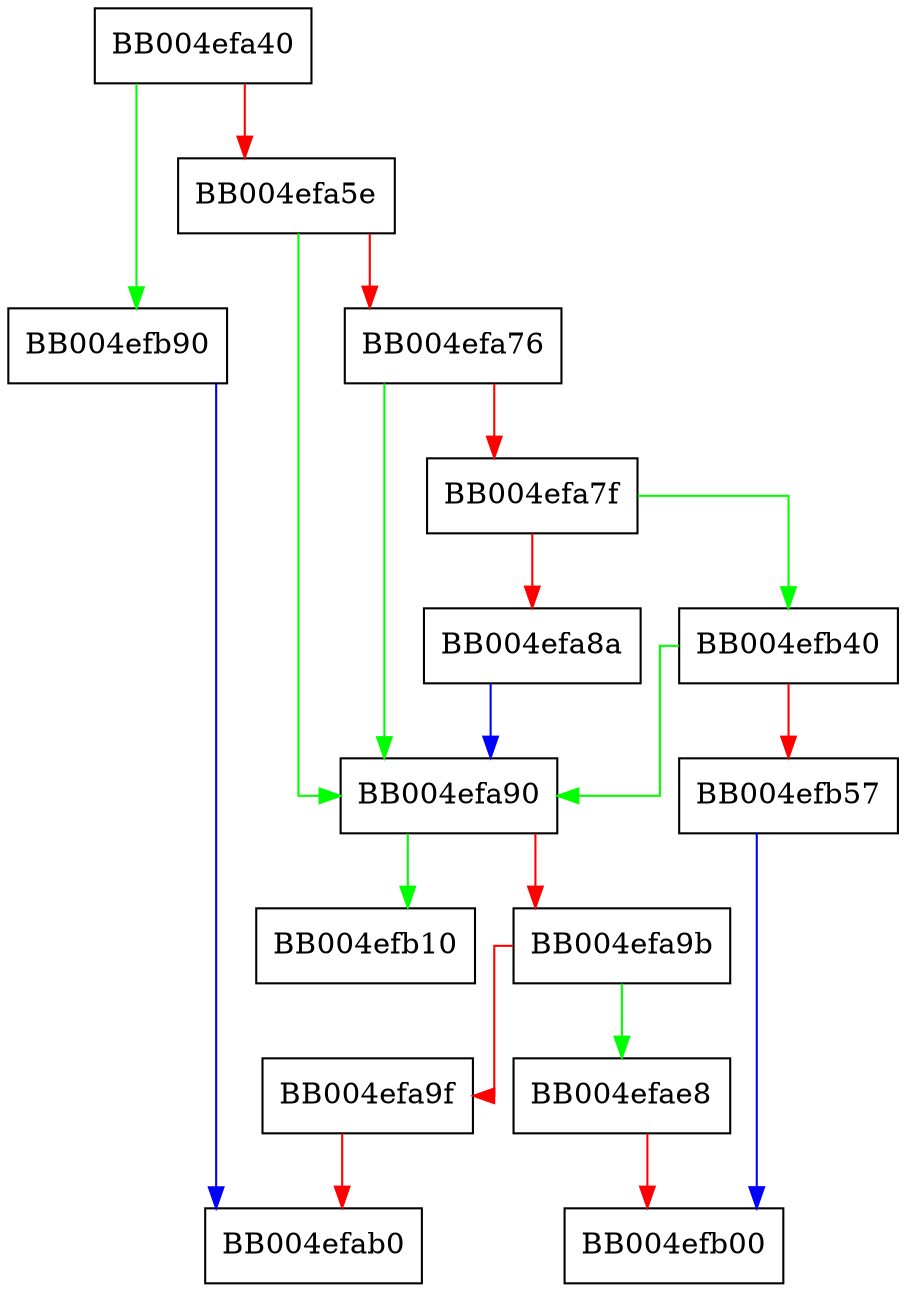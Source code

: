 digraph tls_construct_server_certificate {
  node [shape="box"];
  graph [splines=ortho];
  BB004efa40 -> BB004efb90 [color="green"];
  BB004efa40 -> BB004efa5e [color="red"];
  BB004efa5e -> BB004efa90 [color="green"];
  BB004efa5e -> BB004efa76 [color="red"];
  BB004efa76 -> BB004efa90 [color="green"];
  BB004efa76 -> BB004efa7f [color="red"];
  BB004efa7f -> BB004efb40 [color="green"];
  BB004efa7f -> BB004efa8a [color="red"];
  BB004efa8a -> BB004efa90 [color="blue"];
  BB004efa90 -> BB004efb10 [color="green"];
  BB004efa90 -> BB004efa9b [color="red"];
  BB004efa9b -> BB004efae8 [color="green"];
  BB004efa9b -> BB004efa9f [color="red"];
  BB004efa9f -> BB004efab0 [color="red"];
  BB004efae8 -> BB004efb00 [color="red"];
  BB004efb40 -> BB004efa90 [color="green"];
  BB004efb40 -> BB004efb57 [color="red"];
  BB004efb57 -> BB004efb00 [color="blue"];
  BB004efb90 -> BB004efab0 [color="blue"];
}